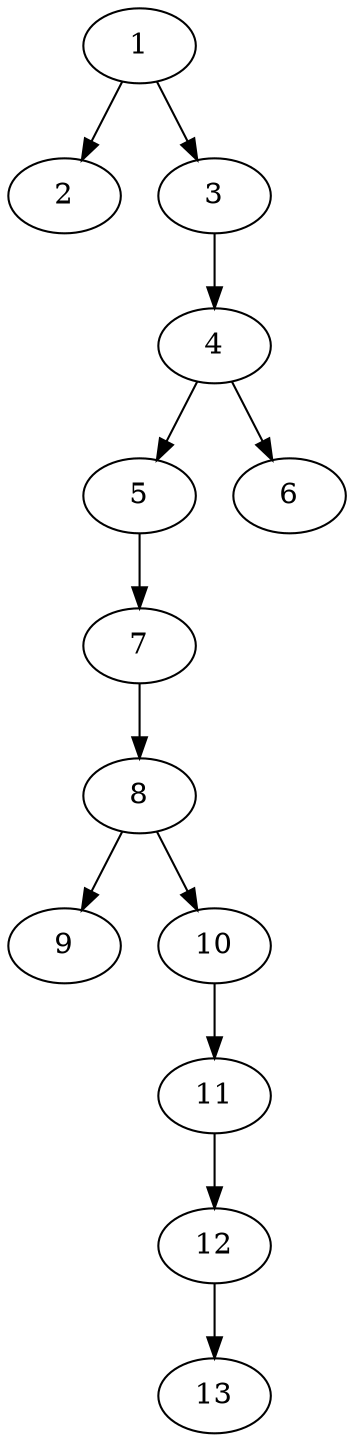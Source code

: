 // DAG (tier=1-easy, mode=data, n=13, ccr=0.303, fat=0.423, density=0.337, regular=0.721, jump=0.077, mindata=1048576, maxdata=8388608)
// DAG automatically generated by daggen at Sun Aug 24 16:33:33 2025
// /home/ermia/Project/Environments/daggen/bin/daggen --dot --ccr 0.303 --fat 0.423 --regular 0.721 --density 0.337 --jump 0.077 --mindata 1048576 --maxdata 8388608 -n 13 
digraph G {
  1 [size="543664639162822", alpha="0.03", expect_size="271832319581411"]
  1 -> 2 [size ="10316989595648"]
  1 -> 3 [size ="10316989595648"]
  2 [size="26330791779929520", alpha="0.06", expect_size="13165395889964760"]
  3 [size="497877788682878976000", alpha="0.14", expect_size="248938894341439488000"]
  3 -> 4 [size ="502541372620800"]
  4 [size="5444642243417735168", alpha="0.05", expect_size="2722321121708867584"]
  4 -> 5 [size ="24759177838592"]
  4 -> 6 [size ="24759177838592"]
  5 [size="67032662757880102912", alpha="0.10", expect_size="33516331378940051456"]
  5 -> 7 [size ="132012270682112"]
  6 [size="164238158035794526208", alpha="0.18", expect_size="82119079017897263104"]
  7 [size="432465402002407424000", alpha="0.10", expect_size="216232701001203712000"]
  7 -> 8 [size ="457499790540800"]
  8 [size="34496215612796174336", alpha="0.06", expect_size="17248107806398087168"]
  8 -> 9 [size ="84775616380928"]
  8 -> 10 [size ="84775616380928"]
  9 [size="350285737719492509696", alpha="0.02", expect_size="175142868859746254848"]
  10 [size="12989105091266602", alpha="0.11", expect_size="6494552545633301"]
  10 -> 11 [size ="242352128000000"]
  11 [size="30795684291064889344", alpha="0.08", expect_size="15397842145532444672"]
  11 -> 12 [size ="78598916538368"]
  12 [size="17662133152133848", alpha="0.08", expect_size="8831066576066924"]
  12 -> 13 [size ="531916340068352"]
  13 [size="157156271080865792000", alpha="0.04", expect_size="78578135540432896000"]
}